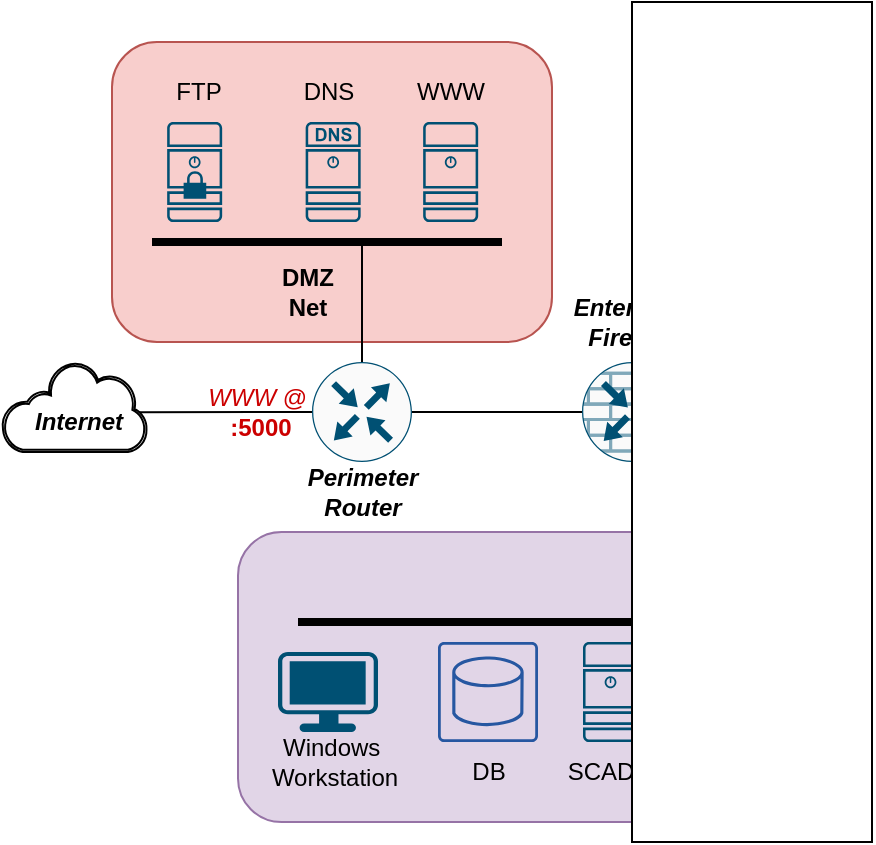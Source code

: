 <mxfile version="28.1.2">
  <diagram name="Pagina-1" id="EtNZyvwIx60SUzeRthI1">
    <mxGraphModel dx="1376" dy="765" grid="1" gridSize="10" guides="1" tooltips="1" connect="1" arrows="1" fold="1" page="1" pageScale="1" pageWidth="827" pageHeight="1169" math="0" shadow="0">
      <root>
        <mxCell id="0" />
        <mxCell id="1" parent="0" />
        <mxCell id="UM94i02UMcKTz3uDxynH-30" value="" style="rounded=1;whiteSpace=wrap;html=1;fillColor=#e1d5e7;strokeColor=#9673a6;glass=0;shadow=0;" parent="1" vertex="1">
          <mxGeometry x="153" y="265" width="317" height="145" as="geometry" />
        </mxCell>
        <mxCell id="UM94i02UMcKTz3uDxynH-25" value="" style="rounded=1;whiteSpace=wrap;html=1;fillColor=#f8cecc;strokeColor=#b85450;glass=0;shadow=0;fillStyle=auto;" parent="1" vertex="1">
          <mxGeometry x="90" y="20" width="220" height="150" as="geometry" />
        </mxCell>
        <mxCell id="UM94i02UMcKTz3uDxynH-2" value="&lt;b&gt;&lt;i&gt;Internet&lt;/i&gt;&lt;/b&gt;" style="text;html=1;align=center;verticalAlign=middle;resizable=0;points=[];autosize=1;strokeColor=none;fillColor=none;" parent="1" vertex="1">
          <mxGeometry x="37.5" y="195" width="70" height="30" as="geometry" />
        </mxCell>
        <mxCell id="UM94i02UMcKTz3uDxynH-3" value="" style="sketch=0;points=[[0.5,0,0],[1,0.5,0],[0.5,1,0],[0,0.5,0],[0.145,0.145,0],[0.856,0.145,0],[0.855,0.856,0],[0.145,0.855,0]];verticalLabelPosition=bottom;html=1;verticalAlign=top;aspect=fixed;align=center;pointerEvents=1;shape=mxgraph.cisco19.rect;prIcon=router;fillColor=#FAFAFA;strokeColor=#005073;" parent="1" vertex="1">
          <mxGeometry x="190" y="180" width="50" height="50" as="geometry" />
        </mxCell>
        <mxCell id="UM94i02UMcKTz3uDxynH-4" value="" style="endArrow=none;html=1;rounded=0;entryX=0;entryY=0.5;entryDx=0;entryDy=0;entryPerimeter=0;exitX=0.941;exitY=0.559;exitDx=0;exitDy=0;exitPerimeter=0;" parent="1" source="UM94i02UMcKTz3uDxynH-27" target="UM94i02UMcKTz3uDxynH-3" edge="1">
          <mxGeometry width="50" height="50" relative="1" as="geometry">
            <mxPoint x="150" y="195" as="sourcePoint" />
            <mxPoint x="400" y="255" as="targetPoint" />
          </mxGeometry>
        </mxCell>
        <mxCell id="UM94i02UMcKTz3uDxynH-5" value="&lt;b&gt;&lt;i&gt;Perimeter&lt;/i&gt;&lt;/b&gt;&lt;div&gt;&lt;b&gt;&lt;i&gt;Router&lt;/i&gt;&lt;/b&gt;&lt;/div&gt;" style="text;html=1;align=center;verticalAlign=middle;resizable=0;points=[];autosize=1;strokeColor=none;fillColor=none;" parent="1" vertex="1">
          <mxGeometry x="175" y="225" width="80" height="40" as="geometry" />
        </mxCell>
        <mxCell id="UM94i02UMcKTz3uDxynH-6" value="" style="sketch=0;points=[[0.5,0,0],[1,0.5,0],[0.5,1,0],[0,0.5,0],[0.145,0.145,0],[0.856,0.145,0],[0.855,0.856,0],[0.145,0.855,0]];verticalLabelPosition=bottom;html=1;verticalAlign=top;aspect=fixed;align=center;pointerEvents=1;shape=mxgraph.cisco19.rect;prIcon=router_with_firewall;fillColor=#FAFAFA;strokeColor=#005073;" parent="1" vertex="1">
          <mxGeometry x="325" y="180" width="50" height="50" as="geometry" />
        </mxCell>
        <mxCell id="UM94i02UMcKTz3uDxynH-7" value="&lt;b&gt;&lt;i&gt;Enterprise&lt;/i&gt;&lt;/b&gt;&lt;div&gt;&lt;b&gt;&lt;i&gt;Firewall&lt;/i&gt;&lt;/b&gt;&lt;/div&gt;" style="text;html=1;align=center;verticalAlign=middle;resizable=0;points=[];autosize=1;strokeColor=none;fillColor=none;" parent="1" vertex="1">
          <mxGeometry x="310" y="140" width="80" height="40" as="geometry" />
        </mxCell>
        <mxCell id="UM94i02UMcKTz3uDxynH-10" style="edgeStyle=orthogonalEdgeStyle;rounded=0;orthogonalLoop=1;jettySize=auto;html=1;exitX=1;exitY=0.5;exitDx=0;exitDy=0;exitPerimeter=0;entryX=0;entryY=0.5;entryDx=0;entryDy=0;entryPerimeter=0;shape=filledEdge;endArrow=none;endFill=0;" parent="1" source="UM94i02UMcKTz3uDxynH-3" target="UM94i02UMcKTz3uDxynH-6" edge="1">
          <mxGeometry relative="1" as="geometry" />
        </mxCell>
        <mxCell id="UM94i02UMcKTz3uDxynH-11" style="edgeStyle=orthogonalEdgeStyle;rounded=0;orthogonalLoop=1;jettySize=auto;html=1;exitX=1;exitY=0.5;exitDx=0;exitDy=0;exitPerimeter=0;endArrow=none;endFill=0;" parent="1" source="UM94i02UMcKTz3uDxynH-6" edge="1">
          <mxGeometry relative="1" as="geometry">
            <mxPoint x="460" y="205" as="targetPoint" />
          </mxGeometry>
        </mxCell>
        <mxCell id="UM94i02UMcKTz3uDxynH-12" value="" style="endArrow=none;html=1;rounded=0;strokeWidth=4;" parent="1" edge="1">
          <mxGeometry width="50" height="50" relative="1" as="geometry">
            <mxPoint x="110" y="120" as="sourcePoint" />
            <mxPoint x="285" y="120" as="targetPoint" />
          </mxGeometry>
        </mxCell>
        <mxCell id="UM94i02UMcKTz3uDxynH-13" value="" style="endArrow=none;html=1;rounded=0;exitX=0.5;exitY=0;exitDx=0;exitDy=0;exitPerimeter=0;" parent="1" source="UM94i02UMcKTz3uDxynH-3" edge="1">
          <mxGeometry width="50" height="50" relative="1" as="geometry">
            <mxPoint x="410" y="250" as="sourcePoint" />
            <mxPoint x="215" y="120" as="targetPoint" />
          </mxGeometry>
        </mxCell>
        <mxCell id="UM94i02UMcKTz3uDxynH-16" value="" style="sketch=0;points=[[0.015,0.015,0],[0.985,0.015,0],[0.985,0.985,0],[0.015,0.985,0],[0.25,0,0],[0.5,0,0],[0.75,0,0],[1,0.25,0],[1,0.5,0],[1,0.75,0],[0.75,1,0],[0.5,1,0],[0.25,1,0],[0,0.75,0],[0,0.5,0],[0,0.25,0]];verticalLabelPosition=bottom;html=1;verticalAlign=top;aspect=fixed;align=center;pointerEvents=1;shape=mxgraph.cisco19.server;fillColor=#005073;strokeColor=none;" parent="1" vertex="1">
          <mxGeometry x="245.58" y="60" width="27.5" height="50" as="geometry" />
        </mxCell>
        <mxCell id="UM94i02UMcKTz3uDxynH-17" value="" style="sketch=0;points=[[0.015,0.015,0],[0.985,0.015,0],[0.985,0.985,0],[0.015,0.985,0],[0.25,0,0],[0.5,0,0],[0.75,0,0],[1,0.25,0],[1,0.5,0],[1,0.75,0],[0.75,1,0],[0.5,1,0],[0.25,1,0],[0,0.75,0],[0,0.5,0],[0,0.25,0]];verticalLabelPosition=bottom;html=1;verticalAlign=top;aspect=fixed;align=center;pointerEvents=1;shape=mxgraph.cisco19.dns_server;fillColor=#005073;strokeColor=none;" parent="1" vertex="1">
          <mxGeometry x="186.83" y="60" width="27.5" height="50" as="geometry" />
        </mxCell>
        <mxCell id="UM94i02UMcKTz3uDxynH-18" value="" style="sketch=0;points=[[0.015,0.015,0],[0.985,0.015,0],[0.985,0.985,0],[0.015,0.985,0],[0.25,0,0],[0.5,0,0],[0.75,0,0],[1,0.25,0],[1,0.5,0],[1,0.75,0],[0.75,1,0],[0.5,1,0],[0.25,1,0],[0,0.75,0],[0,0.5,0],[0,0.25,0]];verticalLabelPosition=bottom;html=1;verticalAlign=top;aspect=fixed;align=center;pointerEvents=1;shape=mxgraph.cisco19.secure_server;fillColor=#005073;strokeColor=none;" parent="1" vertex="1">
          <mxGeometry x="117.58" y="60" width="27.5" height="50" as="geometry" />
        </mxCell>
        <mxCell id="UM94i02UMcKTz3uDxynH-19" value="FTP" style="text;html=1;align=center;verticalAlign=middle;resizable=0;points=[];autosize=1;strokeColor=none;fillColor=none;" parent="1" vertex="1">
          <mxGeometry x="107.5" y="30" width="50" height="30" as="geometry" />
        </mxCell>
        <mxCell id="UM94i02UMcKTz3uDxynH-20" value="DNS" style="text;html=1;align=center;verticalAlign=middle;resizable=0;points=[];autosize=1;strokeColor=none;fillColor=none;" parent="1" vertex="1">
          <mxGeometry x="173" y="30" width="50" height="30" as="geometry" />
        </mxCell>
        <mxCell id="UM94i02UMcKTz3uDxynH-21" value="WWW" style="text;html=1;align=center;verticalAlign=middle;resizable=0;points=[];autosize=1;strokeColor=none;fillColor=none;" parent="1" vertex="1">
          <mxGeometry x="229.33" y="30" width="60" height="30" as="geometry" />
        </mxCell>
        <mxCell id="UM94i02UMcKTz3uDxynH-26" value="&lt;b&gt;DMZ&lt;/b&gt;&lt;div&gt;&lt;b&gt;Net&lt;/b&gt;&lt;/div&gt;" style="text;html=1;align=center;verticalAlign=middle;whiteSpace=wrap;rounded=0;" parent="1" vertex="1">
          <mxGeometry x="157.5" y="130" width="60" height="30" as="geometry" />
        </mxCell>
        <mxCell id="UM94i02UMcKTz3uDxynH-27" value="" style="sketch=0;aspect=fixed;pointerEvents=1;shadow=0;html=1;labelPosition=center;verticalLabelPosition=bottom;verticalAlign=top;align=center;shape=mxgraph.mscae.enterprise.internet_hollow;strokeWidth=1;fontStyle=0" parent="1" vertex="1">
          <mxGeometry x="34.92" y="180" width="72.58" height="45" as="geometry" />
        </mxCell>
        <mxCell id="UM94i02UMcKTz3uDxynH-28" value="" style="endArrow=none;html=1;rounded=0;strokeWidth=4;" parent="1" edge="1">
          <mxGeometry width="50" height="50" relative="1" as="geometry">
            <mxPoint x="183" y="310" as="sourcePoint" />
            <mxPoint x="440" y="310" as="targetPoint" />
          </mxGeometry>
        </mxCell>
        <mxCell id="UM94i02UMcKTz3uDxynH-29" value="" style="endArrow=none;html=1;rounded=0;entryX=0.5;entryY=1;entryDx=0;entryDy=0;entryPerimeter=0;" parent="1" target="UM94i02UMcKTz3uDxynH-6" edge="1">
          <mxGeometry width="50" height="50" relative="1" as="geometry">
            <mxPoint x="350" y="310" as="sourcePoint" />
            <mxPoint x="270" y="200" as="targetPoint" />
          </mxGeometry>
        </mxCell>
        <mxCell id="UM94i02UMcKTz3uDxynH-31" value="&lt;b&gt;Enterprise Net&lt;/b&gt;" style="text;html=1;align=center;verticalAlign=middle;whiteSpace=wrap;rounded=0;" parent="1" vertex="1">
          <mxGeometry x="368" y="270" width="60" height="30" as="geometry" />
        </mxCell>
        <mxCell id="UM94i02UMcKTz3uDxynH-32" value="" style="points=[[0.03,0.03,0],[0.5,0,0],[0.97,0.03,0],[1,0.4,0],[0.97,0.745,0],[0.5,1,0],[0.03,0.745,0],[0,0.4,0]];verticalLabelPosition=bottom;sketch=0;html=1;verticalAlign=top;aspect=fixed;align=center;pointerEvents=1;shape=mxgraph.cisco19.workstation;fillColor=#005073;strokeColor=none;" parent="1" vertex="1">
          <mxGeometry x="173" y="325" width="50" height="40" as="geometry" />
        </mxCell>
        <mxCell id="UM94i02UMcKTz3uDxynH-33" value="Windows&amp;nbsp;&lt;div&gt;Workstation&lt;/div&gt;" style="text;html=1;align=center;verticalAlign=middle;resizable=0;points=[];autosize=1;strokeColor=none;fillColor=none;" parent="1" vertex="1">
          <mxGeometry x="155.58" y="360" width="90" height="40" as="geometry" />
        </mxCell>
        <mxCell id="UM94i02UMcKTz3uDxynH-35" value="" style="sketch=0;points=[[0.015,0.015,0],[0.985,0.015,0],[0.985,0.985,0],[0.015,0.985,0],[0.25,0,0],[0.5,0,0],[0.75,0,0],[1,0.25,0],[1,0.5,0],[1,0.75,0],[0.75,1,0],[0.5,1,0],[0.25,1,0],[0,0.75,0],[0,0.5,0],[0,0.25,0]];verticalLabelPosition=bottom;html=1;verticalAlign=top;aspect=fixed;align=center;pointerEvents=1;shape=mxgraph.cisco19.rect;prIcon=database_relational;fillColor=none;strokeColor=light-dark(#2657a1, #436697);" parent="1" vertex="1">
          <mxGeometry x="253" y="320" width="50" height="50" as="geometry" />
        </mxCell>
        <mxCell id="UM94i02UMcKTz3uDxynH-36" value="DB" style="text;html=1;align=center;verticalAlign=middle;resizable=0;points=[];autosize=1;strokeColor=none;fillColor=none;" parent="1" vertex="1">
          <mxGeometry x="258" y="370" width="40" height="30" as="geometry" />
        </mxCell>
        <mxCell id="UM94i02UMcKTz3uDxynH-37" value="" style="sketch=0;points=[[0.015,0.015,0],[0.985,0.015,0],[0.985,0.985,0],[0.015,0.985,0],[0.25,0,0],[0.5,0,0],[0.75,0,0],[1,0.25,0],[1,0.5,0],[1,0.75,0],[0.75,1,0],[0.5,1,0],[0.25,1,0],[0,0.75,0],[0,0.5,0],[0,0.25,0]];verticalLabelPosition=bottom;html=1;verticalAlign=top;aspect=fixed;align=center;pointerEvents=1;shape=mxgraph.cisco19.server;fillColor=#005073;strokeColor=none;" parent="1" vertex="1">
          <mxGeometry x="325.5" y="320" width="27.5" height="50" as="geometry" />
        </mxCell>
        <mxCell id="UM94i02UMcKTz3uDxynH-39" value="SCADA" style="text;html=1;align=center;verticalAlign=middle;resizable=0;points=[];autosize=1;strokeColor=none;fillColor=none;" parent="1" vertex="1">
          <mxGeometry x="308" y="370" width="60" height="30" as="geometry" />
        </mxCell>
        <mxCell id="UM94i02UMcKTz3uDxynH-40" value="" style="sketch=0;points=[[0.015,0.015,0],[0.985,0.015,0],[0.985,0.985,0],[0.015,0.985,0],[0.25,0,0],[0.5,0,0],[0.75,0,0],[1,0.25,0],[1,0.5,0],[1,0.75,0],[0.75,1,0],[0.5,1,0],[0.25,1,0],[0,0.75,0],[0,0.5,0],[0,0.25,0]];verticalLabelPosition=bottom;html=1;verticalAlign=top;aspect=fixed;align=center;pointerEvents=1;shape=mxgraph.cisco19.secure_server;fillColor=#005073;strokeColor=none;" parent="1" vertex="1">
          <mxGeometry x="399.25" y="320" width="27.5" height="50" as="geometry" />
        </mxCell>
        <mxCell id="UM94i02UMcKTz3uDxynH-41" value="Message Broker&lt;div&gt;DITTO&lt;/div&gt;" style="text;html=1;align=center;verticalAlign=middle;resizable=0;points=[];autosize=1;strokeColor=none;fillColor=none;" parent="1" vertex="1">
          <mxGeometry x="358" y="370" width="110" height="40" as="geometry" />
        </mxCell>
        <mxCell id="UM94i02UMcKTz3uDxynH-67" value="&lt;font style=&quot;color: rgb(204, 0, 0);&quot;&gt;&lt;i style=&quot;&quot;&gt;WWW&lt;/i&gt;&amp;nbsp;&lt;span style=&quot;background-color: transparent;&quot;&gt;@&amp;nbsp;&lt;/span&gt;&lt;/font&gt;&lt;div&gt;&lt;span style=&quot;background-color: transparent;&quot;&gt;&lt;font style=&quot;color: rgb(204, 0, 0);&quot;&gt;&lt;b style=&quot;&quot;&gt;:5000&lt;/b&gt;&lt;/font&gt;&lt;/span&gt;&lt;/div&gt;" style="text;html=1;align=center;verticalAlign=middle;resizable=0;points=[];autosize=1;strokeColor=none;fillColor=none;" parent="1" vertex="1">
          <mxGeometry x="123.83" y="185" width="80" height="40" as="geometry" />
        </mxCell>
        <mxCell id="ICwSYate2H8mOrp3sNgd-1" value="" style="rounded=0;whiteSpace=wrap;html=1;" vertex="1" parent="1">
          <mxGeometry x="350" width="120" height="420" as="geometry" />
        </mxCell>
      </root>
    </mxGraphModel>
  </diagram>
</mxfile>
